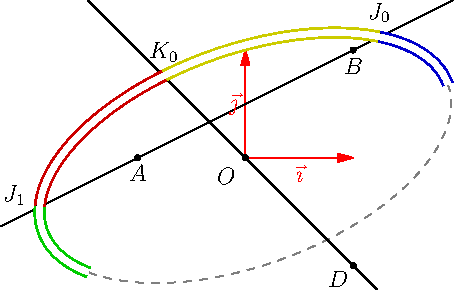 import geometry;
size(8cm);

// currentcoordsys=cartesiansystem((1,2),i=(1,0.5),j=(-0.5,.75));
show(currentcoordsys, xpen=invisible);

point A=(-1,0) ; dot("$A$",A,S);
point B=(1,1)  ; dot("$B$",B,S);
point C=(0,0)  ;
point D=(1,-1) ; dot("$D$",D,SW);

arc c=arc(ellipse(C,2,1,20), 0, 270);
draw(complementary(c),dashed+grey);

line l1=line(A,B); draw(l1);
line l2=line(C,D); draw(l2);

point[] J=intersectionpoints(l1,c);
point[] K=intersectionpoints(l2,c);

/*<asyxml><view file="modules/geometry.asy" type="arc" signature="arc(explicit arc,point,point)"/></asyxml>*/
draw(arc(c,J[0],K[0]),2mm+0.8yellow);
draw(arc(c,K[0],J[1]),2mm+0.8red);
/*<asyxml><view file="modules/geometry.asy" type="arc" signature="arc(explicit arc,abscissa,abscissa)"/></asyxml>*/
draw(arc(c,relabscissa(c,J[1]),relabscissa(1)),2mm+0.8green);
draw(arc(c,relabscissa(0),relabscissa(c,J[0])),2mm+0.8blue);

dot("$J_0$",J[0],2N);
dot("$J_1$",J[1],N+2W);
dot("$K_0$",K[0],2N);

draw(c, 1mm+white);
